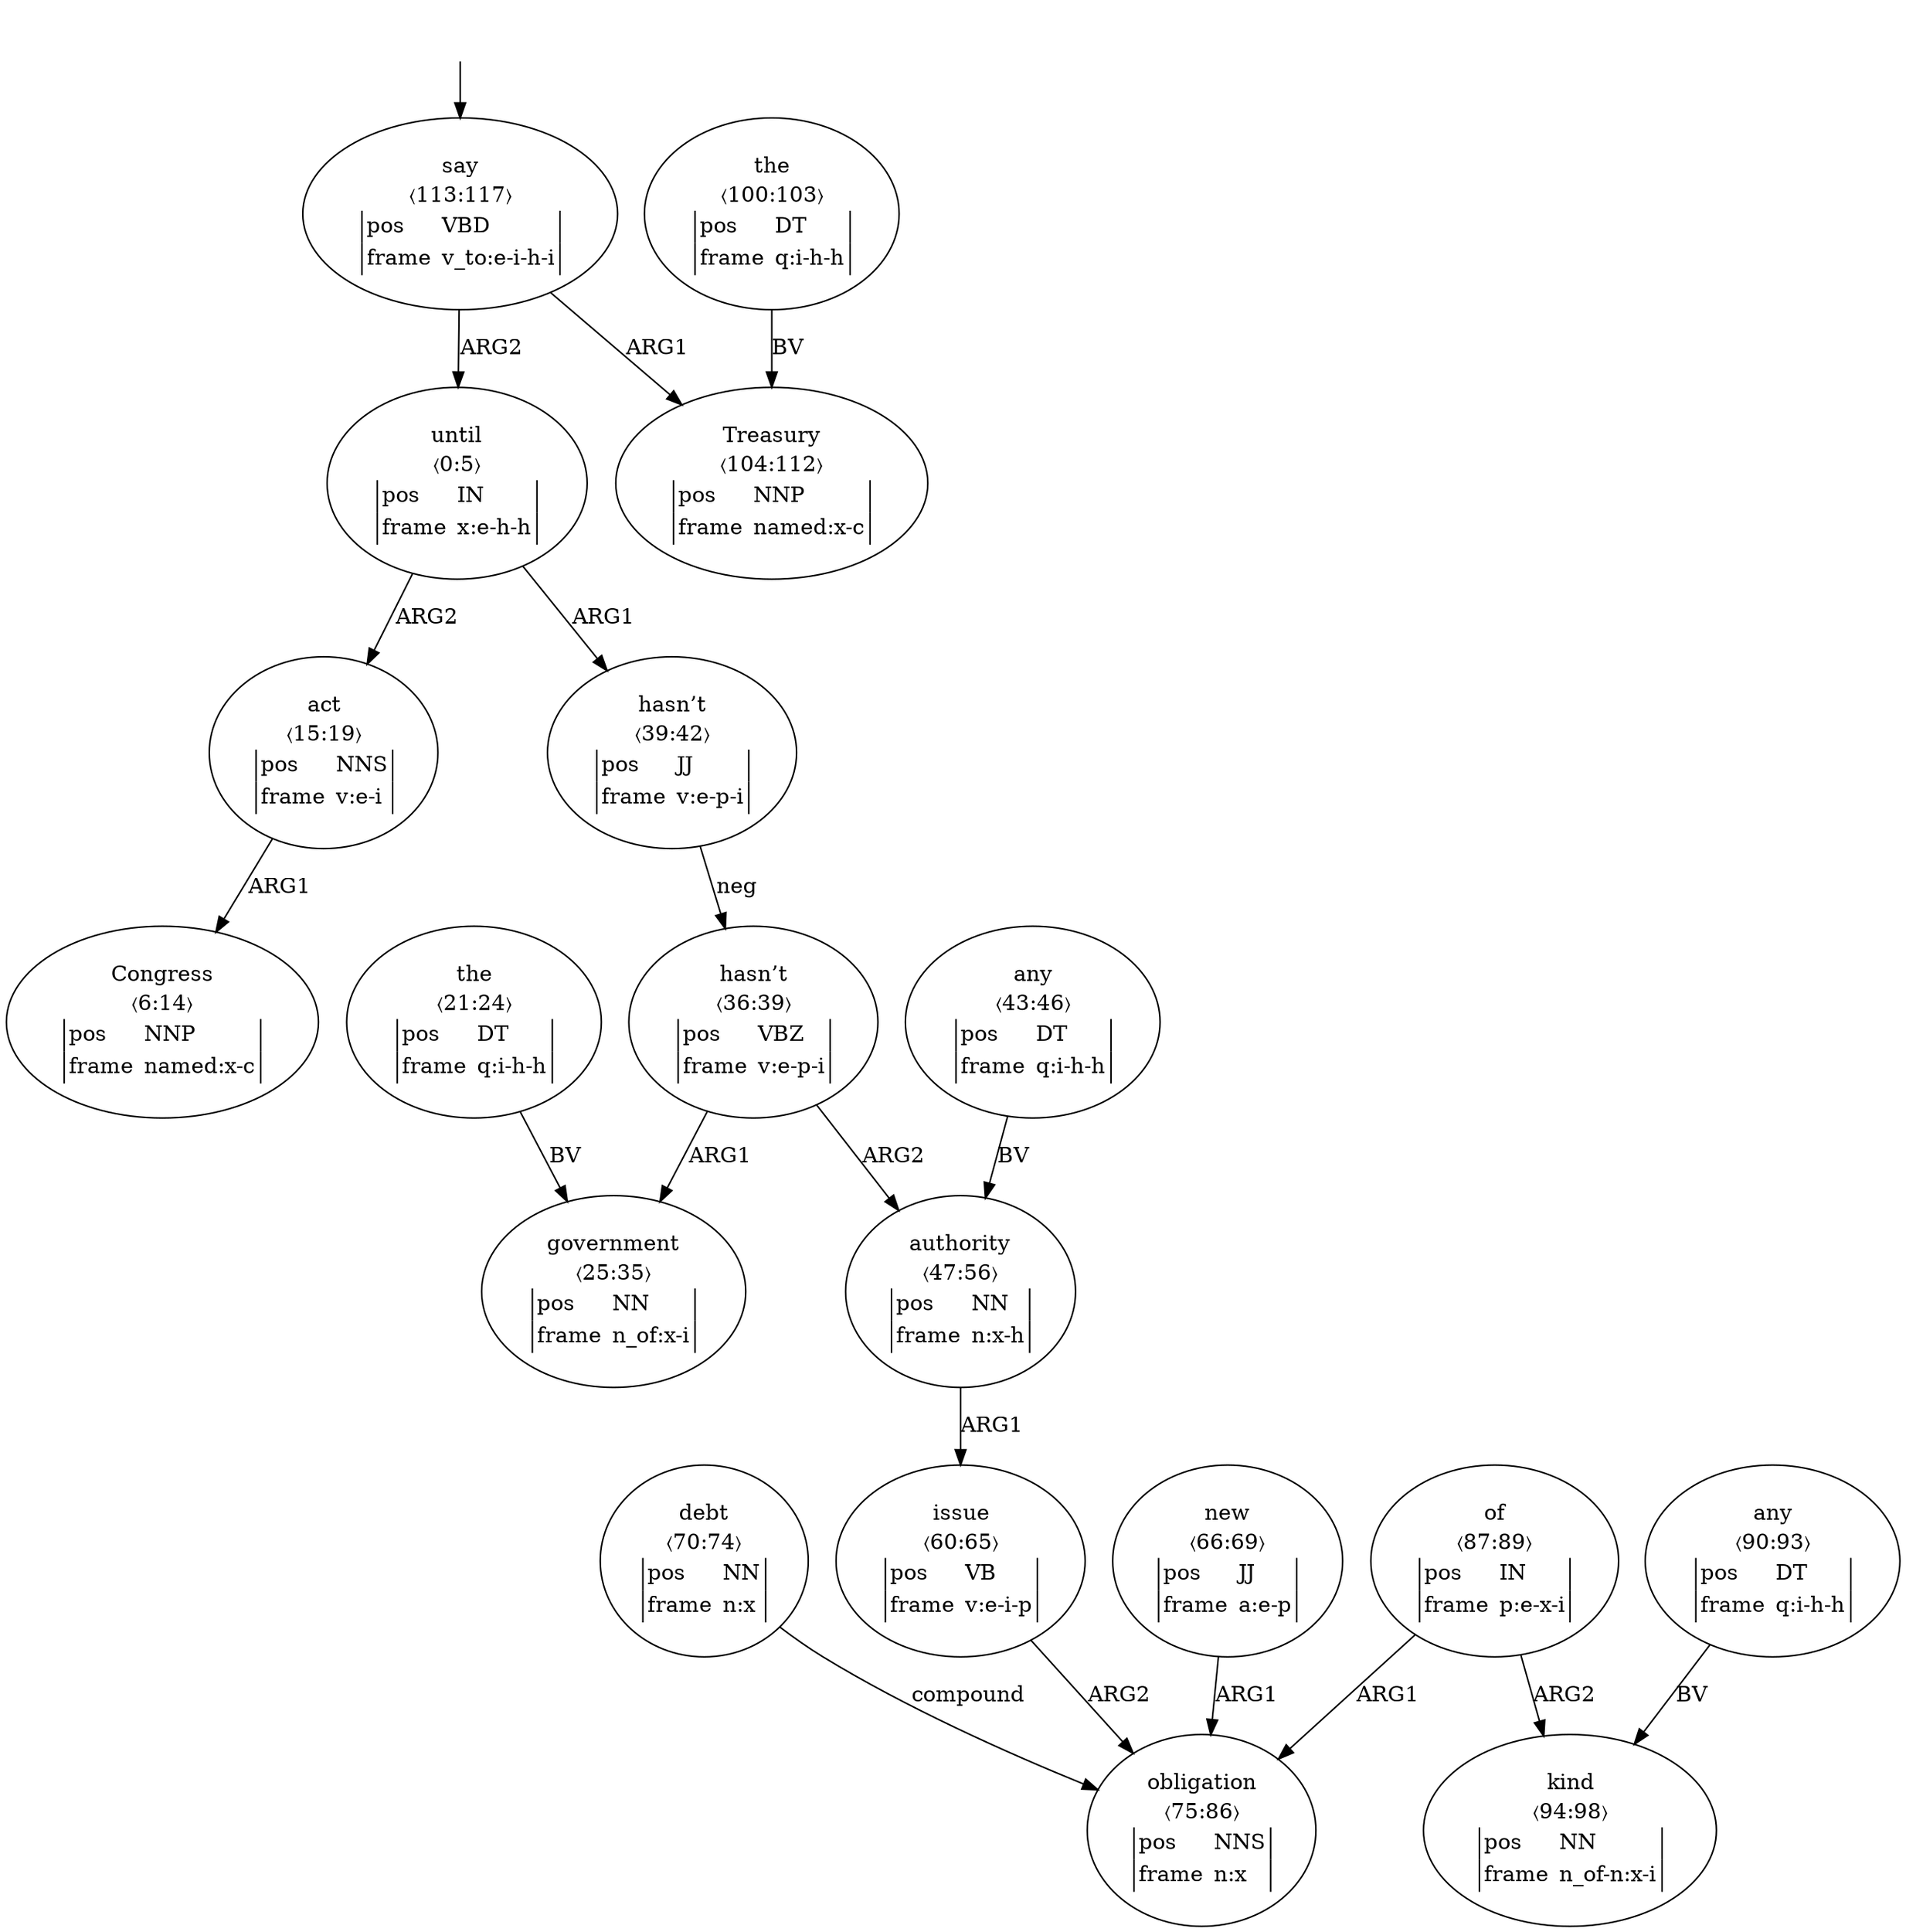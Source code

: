 digraph "20008002" {
  top [ style=invis ];
  top -> 21;
  0 [ label=<<table align="center" border="0" cellspacing="0"><tr><td colspan="2">until</td></tr><tr><td colspan="2">〈0:5〉</td></tr><tr><td sides="l" border="1" align="left">pos</td><td sides="r" border="1" align="left">IN</td></tr><tr><td sides="l" border="1" align="left">frame</td><td sides="r" border="1" align="left">x:e-h-h</td></tr></table>> ];
  1 [ label=<<table align="center" border="0" cellspacing="0"><tr><td colspan="2">Congress</td></tr><tr><td colspan="2">〈6:14〉</td></tr><tr><td sides="l" border="1" align="left">pos</td><td sides="r" border="1" align="left">NNP</td></tr><tr><td sides="l" border="1" align="left">frame</td><td sides="r" border="1" align="left">named:x-c</td></tr></table>> ];
  2 [ label=<<table align="center" border="0" cellspacing="0"><tr><td colspan="2">act</td></tr><tr><td colspan="2">〈15:19〉</td></tr><tr><td sides="l" border="1" align="left">pos</td><td sides="r" border="1" align="left">NNS</td></tr><tr><td sides="l" border="1" align="left">frame</td><td sides="r" border="1" align="left">v:e-i</td></tr></table>> ];
  4 [ label=<<table align="center" border="0" cellspacing="0"><tr><td colspan="2">the</td></tr><tr><td colspan="2">〈21:24〉</td></tr><tr><td sides="l" border="1" align="left">pos</td><td sides="r" border="1" align="left">DT</td></tr><tr><td sides="l" border="1" align="left">frame</td><td sides="r" border="1" align="left">q:i-h-h</td></tr></table>> ];
  5 [ label=<<table align="center" border="0" cellspacing="0"><tr><td colspan="2">government</td></tr><tr><td colspan="2">〈25:35〉</td></tr><tr><td sides="l" border="1" align="left">pos</td><td sides="r" border="1" align="left">NN</td></tr><tr><td sides="l" border="1" align="left">frame</td><td sides="r" border="1" align="left">n_of:x-i</td></tr></table>> ];
  6 [ label=<<table align="center" border="0" cellspacing="0"><tr><td colspan="2">hasn’t</td></tr><tr><td colspan="2">〈36:39〉</td></tr><tr><td sides="l" border="1" align="left">pos</td><td sides="r" border="1" align="left">VBZ</td></tr><tr><td sides="l" border="1" align="left">frame</td><td sides="r" border="1" align="left">v:e-p-i</td></tr></table>> ];
  7 [ label=<<table align="center" border="0" cellspacing="0"><tr><td colspan="2">hasn’t</td></tr><tr><td colspan="2">〈39:42〉</td></tr><tr><td sides="l" border="1" align="left">pos</td><td sides="r" border="1" align="left">JJ</td></tr><tr><td sides="l" border="1" align="left">frame</td><td sides="r" border="1" align="left">v:e-p-i</td></tr></table>> ];
  8 [ label=<<table align="center" border="0" cellspacing="0"><tr><td colspan="2">any</td></tr><tr><td colspan="2">〈43:46〉</td></tr><tr><td sides="l" border="1" align="left">pos</td><td sides="r" border="1" align="left">DT</td></tr><tr><td sides="l" border="1" align="left">frame</td><td sides="r" border="1" align="left">q:i-h-h</td></tr></table>> ];
  9 [ label=<<table align="center" border="0" cellspacing="0"><tr><td colspan="2">authority</td></tr><tr><td colspan="2">〈47:56〉</td></tr><tr><td sides="l" border="1" align="left">pos</td><td sides="r" border="1" align="left">NN</td></tr><tr><td sides="l" border="1" align="left">frame</td><td sides="r" border="1" align="left">n:x-h</td></tr></table>> ];
  11 [ label=<<table align="center" border="0" cellspacing="0"><tr><td colspan="2">issue</td></tr><tr><td colspan="2">〈60:65〉</td></tr><tr><td sides="l" border="1" align="left">pos</td><td sides="r" border="1" align="left">VB</td></tr><tr><td sides="l" border="1" align="left">frame</td><td sides="r" border="1" align="left">v:e-i-p</td></tr></table>> ];
  12 [ label=<<table align="center" border="0" cellspacing="0"><tr><td colspan="2">new</td></tr><tr><td colspan="2">〈66:69〉</td></tr><tr><td sides="l" border="1" align="left">pos</td><td sides="r" border="1" align="left">JJ</td></tr><tr><td sides="l" border="1" align="left">frame</td><td sides="r" border="1" align="left">a:e-p</td></tr></table>> ];
  13 [ label=<<table align="center" border="0" cellspacing="0"><tr><td colspan="2">debt</td></tr><tr><td colspan="2">〈70:74〉</td></tr><tr><td sides="l" border="1" align="left">pos</td><td sides="r" border="1" align="left">NN</td></tr><tr><td sides="l" border="1" align="left">frame</td><td sides="r" border="1" align="left">n:x</td></tr></table>> ];
  14 [ label=<<table align="center" border="0" cellspacing="0"><tr><td colspan="2">obligation</td></tr><tr><td colspan="2">〈75:86〉</td></tr><tr><td sides="l" border="1" align="left">pos</td><td sides="r" border="1" align="left">NNS</td></tr><tr><td sides="l" border="1" align="left">frame</td><td sides="r" border="1" align="left">n:x</td></tr></table>> ];
  15 [ label=<<table align="center" border="0" cellspacing="0"><tr><td colspan="2">of</td></tr><tr><td colspan="2">〈87:89〉</td></tr><tr><td sides="l" border="1" align="left">pos</td><td sides="r" border="1" align="left">IN</td></tr><tr><td sides="l" border="1" align="left">frame</td><td sides="r" border="1" align="left">p:e-x-i</td></tr></table>> ];
  16 [ label=<<table align="center" border="0" cellspacing="0"><tr><td colspan="2">any</td></tr><tr><td colspan="2">〈90:93〉</td></tr><tr><td sides="l" border="1" align="left">pos</td><td sides="r" border="1" align="left">DT</td></tr><tr><td sides="l" border="1" align="left">frame</td><td sides="r" border="1" align="left">q:i-h-h</td></tr></table>> ];
  17 [ label=<<table align="center" border="0" cellspacing="0"><tr><td colspan="2">kind</td></tr><tr><td colspan="2">〈94:98〉</td></tr><tr><td sides="l" border="1" align="left">pos</td><td sides="r" border="1" align="left">NN</td></tr><tr><td sides="l" border="1" align="left">frame</td><td sides="r" border="1" align="left">n_of-n:x-i</td></tr></table>> ];
  19 [ label=<<table align="center" border="0" cellspacing="0"><tr><td colspan="2">the</td></tr><tr><td colspan="2">〈100:103〉</td></tr><tr><td sides="l" border="1" align="left">pos</td><td sides="r" border="1" align="left">DT</td></tr><tr><td sides="l" border="1" align="left">frame</td><td sides="r" border="1" align="left">q:i-h-h</td></tr></table>> ];
  20 [ label=<<table align="center" border="0" cellspacing="0"><tr><td colspan="2">Treasury</td></tr><tr><td colspan="2">〈104:112〉</td></tr><tr><td sides="l" border="1" align="left">pos</td><td sides="r" border="1" align="left">NNP</td></tr><tr><td sides="l" border="1" align="left">frame</td><td sides="r" border="1" align="left">named:x-c</td></tr></table>> ];
  21 [ label=<<table align="center" border="0" cellspacing="0"><tr><td colspan="2">say</td></tr><tr><td colspan="2">〈113:117〉</td></tr><tr><td sides="l" border="1" align="left">pos</td><td sides="r" border="1" align="left">VBD</td></tr><tr><td sides="l" border="1" align="left">frame</td><td sides="r" border="1" align="left">v_to:e-i-h-i</td></tr></table>> ];
  4 -> 5 [ label="BV" ];
  0 -> 7 [ label="ARG1" ];
  19 -> 20 [ label="BV" ];
  7 -> 6 [ label="neg" ];
  16 -> 17 [ label="BV" ];
  9 -> 11 [ label="ARG1" ];
  2 -> 1 [ label="ARG1" ];
  13 -> 14 [ label="compound" ];
  21 -> 0 [ label="ARG2" ];
  15 -> 14 [ label="ARG1" ];
  6 -> 5 [ label="ARG1" ];
  21 -> 20 [ label="ARG1" ];
  12 -> 14 [ label="ARG1" ];
  8 -> 9 [ label="BV" ];
  6 -> 9 [ label="ARG2" ];
  0 -> 2 [ label="ARG2" ];
  15 -> 17 [ label="ARG2" ];
  11 -> 14 [ label="ARG2" ];
}

